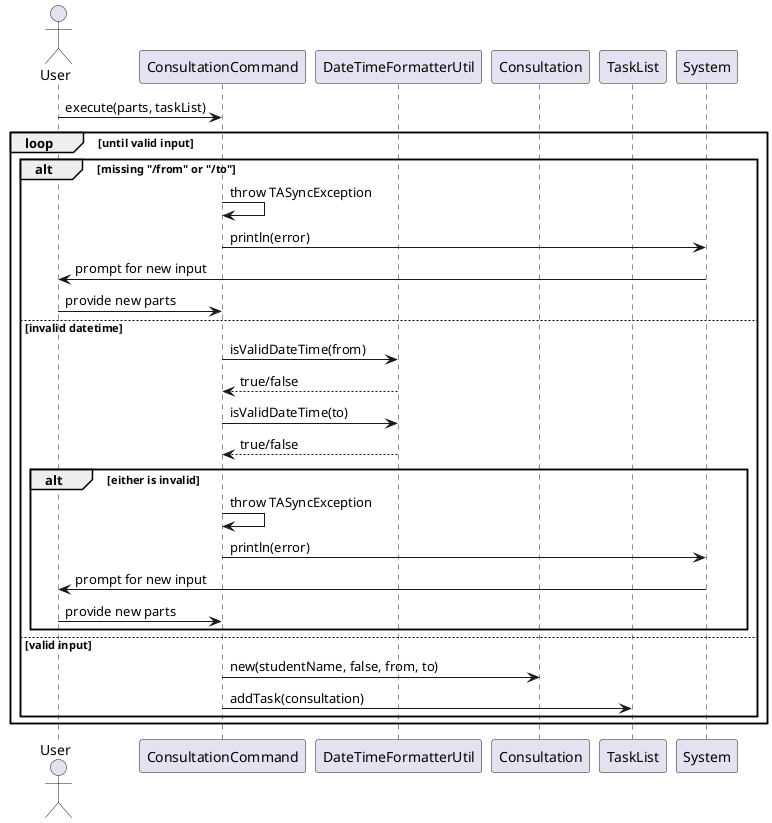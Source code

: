 @startuml
'https://plantuml.com/sequence-diagram

actor User

participant "ConsultationCommand" as ConsultCmd
participant "DateTimeFormatterUtil" as Formatter
participant "Consultation" as Consultation
participant "TaskList" as TaskList
participant "System" as Console

User -> ConsultCmd : execute(parts, taskList)

loop until valid input
    alt missing "/from" or "/to"
        ConsultCmd -> ConsultCmd : throw TASyncException
        ConsultCmd -> Console : println(error)
        Console -> User : prompt for new input
        User -> ConsultCmd : provide new parts
    else invalid datetime
        ConsultCmd -> Formatter : isValidDateTime(from)
        Formatter --> ConsultCmd : true/false
        ConsultCmd -> Formatter : isValidDateTime(to)
        Formatter --> ConsultCmd : true/false
        alt either is invalid
            ConsultCmd -> ConsultCmd : throw TASyncException
            ConsultCmd -> Console : println(error)
            Console -> User : prompt for new input
            User -> ConsultCmd : provide new parts
        end
    else valid input
        ConsultCmd -> Consultation : new(studentName, false, from, to)
        ConsultCmd -> TaskList : addTask(consultation)
    end
end

@enduml